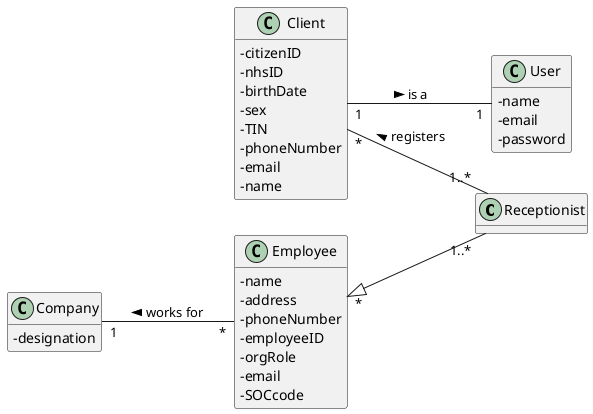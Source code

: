 @startuml
'https://plantuml.com/class-diagram
hide methods

class Receptionist
class Client
class Employee
class Company
class User
left to right direction

Client "*" -- "1..*" Receptionist : < registers
Employee "*" <|-- "1..*" Receptionist
Company "1" -- "*" Employee : < works for
Client "1" -- "1" User : > is a

skinparam classAttributeIconSize 0

class Company{
-designation
}

class Receptionist{
}

class Client{
-citizenID
-nhsID
-birthDate
-sex
-TIN
-phoneNumber
-email
-name
}

class Employee{
-name
-address
-phoneNumber
-employeeID
-orgRole
-email
-SOCcode
}

class User {
-name
-email
-password
}

@enduml